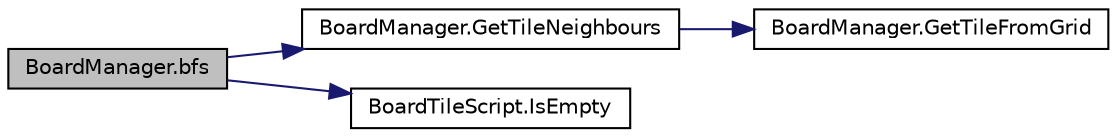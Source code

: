 digraph "BoardManager.bfs"
{
 // LATEX_PDF_SIZE
  edge [fontname="Helvetica",fontsize="10",labelfontname="Helvetica",labelfontsize="10"];
  node [fontname="Helvetica",fontsize="10",shape=record];
  rankdir="LR";
  Node1 [label="BoardManager.bfs",height=0.2,width=0.4,color="black", fillcolor="grey75", style="filled", fontcolor="black",tooltip="perform bfs search for the tiles"];
  Node1 -> Node2 [color="midnightblue",fontsize="10",style="solid",fontname="Helvetica"];
  Node2 [label="BoardManager.GetTileNeighbours",height=0.2,width=0.4,color="black", fillcolor="white", style="filled",URL="$class_board_manager.html#ae3af0b08bdfbc0ebcda23950eb935a5d",tooltip=" "];
  Node2 -> Node3 [color="midnightblue",fontsize="10",style="solid",fontname="Helvetica"];
  Node3 [label="BoardManager.GetTileFromGrid",height=0.2,width=0.4,color="black", fillcolor="white", style="filled",URL="$class_board_manager.html#a6b2b89b5ce622bf45676e6993f8ec216",tooltip=" "];
  Node1 -> Node4 [color="midnightblue",fontsize="10",style="solid",fontname="Helvetica"];
  Node4 [label="BoardTileScript.IsEmpty",height=0.2,width=0.4,color="black", fillcolor="white", style="filled",URL="$class_board_tile_script.html#aeee5122d5e5b79867f6538ec4d597b6a",tooltip="check if tile is empty"];
}
